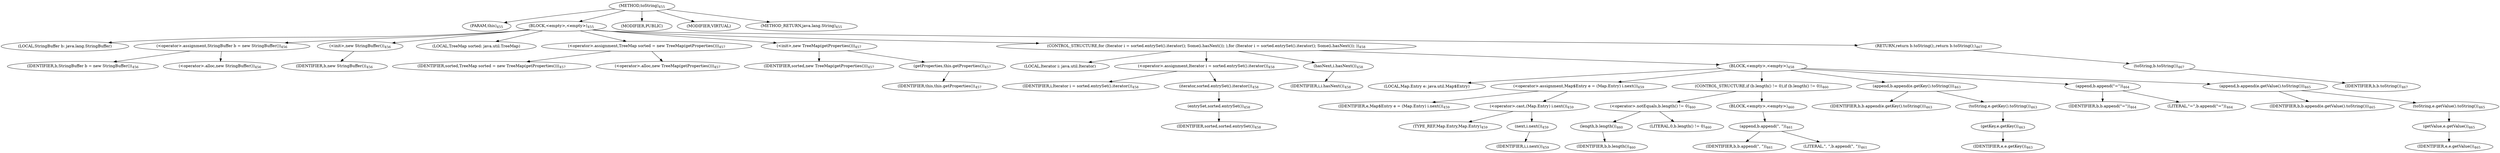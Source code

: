 digraph "toString" {  
"1046" [label = <(METHOD,toString)<SUB>455</SUB>> ]
"109" [label = <(PARAM,this)<SUB>455</SUB>> ]
"1047" [label = <(BLOCK,&lt;empty&gt;,&lt;empty&gt;)<SUB>455</SUB>> ]
"107" [label = <(LOCAL,StringBuffer b: java.lang.StringBuffer)> ]
"1048" [label = <(&lt;operator&gt;.assignment,StringBuffer b = new StringBuffer())<SUB>456</SUB>> ]
"1049" [label = <(IDENTIFIER,b,StringBuffer b = new StringBuffer())<SUB>456</SUB>> ]
"1050" [label = <(&lt;operator&gt;.alloc,new StringBuffer())<SUB>456</SUB>> ]
"1051" [label = <(&lt;init&gt;,new StringBuffer())<SUB>456</SUB>> ]
"106" [label = <(IDENTIFIER,b,new StringBuffer())<SUB>456</SUB>> ]
"111" [label = <(LOCAL,TreeMap sorted: java.util.TreeMap)> ]
"1052" [label = <(&lt;operator&gt;.assignment,TreeMap sorted = new TreeMap(getProperties()))<SUB>457</SUB>> ]
"1053" [label = <(IDENTIFIER,sorted,TreeMap sorted = new TreeMap(getProperties()))<SUB>457</SUB>> ]
"1054" [label = <(&lt;operator&gt;.alloc,new TreeMap(getProperties()))<SUB>457</SUB>> ]
"1055" [label = <(&lt;init&gt;,new TreeMap(getProperties()))<SUB>457</SUB>> ]
"110" [label = <(IDENTIFIER,sorted,new TreeMap(getProperties()))<SUB>457</SUB>> ]
"1056" [label = <(getProperties,this.getProperties())<SUB>457</SUB>> ]
"108" [label = <(IDENTIFIER,this,this.getProperties())<SUB>457</SUB>> ]
"1057" [label = <(CONTROL_STRUCTURE,for (Iterator i = sorted.entrySet().iterator(); Some(i.hasNext()); ),for (Iterator i = sorted.entrySet().iterator(); Some(i.hasNext()); ))<SUB>458</SUB>> ]
"1058" [label = <(LOCAL,Iterator i: java.util.Iterator)> ]
"1059" [label = <(&lt;operator&gt;.assignment,Iterator i = sorted.entrySet().iterator())<SUB>458</SUB>> ]
"1060" [label = <(IDENTIFIER,i,Iterator i = sorted.entrySet().iterator())<SUB>458</SUB>> ]
"1061" [label = <(iterator,sorted.entrySet().iterator())<SUB>458</SUB>> ]
"1062" [label = <(entrySet,sorted.entrySet())<SUB>458</SUB>> ]
"1063" [label = <(IDENTIFIER,sorted,sorted.entrySet())<SUB>458</SUB>> ]
"1064" [label = <(hasNext,i.hasNext())<SUB>458</SUB>> ]
"1065" [label = <(IDENTIFIER,i,i.hasNext())<SUB>458</SUB>> ]
"1066" [label = <(BLOCK,&lt;empty&gt;,&lt;empty&gt;)<SUB>458</SUB>> ]
"1067" [label = <(LOCAL,Map.Entry e: java.util.Map$Entry)> ]
"1068" [label = <(&lt;operator&gt;.assignment,Map$Entry e = (Map.Entry) i.next())<SUB>459</SUB>> ]
"1069" [label = <(IDENTIFIER,e,Map$Entry e = (Map.Entry) i.next())<SUB>459</SUB>> ]
"1070" [label = <(&lt;operator&gt;.cast,(Map.Entry) i.next())<SUB>459</SUB>> ]
"1071" [label = <(TYPE_REF,Map.Entry,Map.Entry)<SUB>459</SUB>> ]
"1072" [label = <(next,i.next())<SUB>459</SUB>> ]
"1073" [label = <(IDENTIFIER,i,i.next())<SUB>459</SUB>> ]
"1074" [label = <(CONTROL_STRUCTURE,if (b.length() != 0),if (b.length() != 0))<SUB>460</SUB>> ]
"1075" [label = <(&lt;operator&gt;.notEquals,b.length() != 0)<SUB>460</SUB>> ]
"1076" [label = <(length,b.length())<SUB>460</SUB>> ]
"1077" [label = <(IDENTIFIER,b,b.length())<SUB>460</SUB>> ]
"1078" [label = <(LITERAL,0,b.length() != 0)<SUB>460</SUB>> ]
"1079" [label = <(BLOCK,&lt;empty&gt;,&lt;empty&gt;)<SUB>460</SUB>> ]
"1080" [label = <(append,b.append(&quot;, &quot;))<SUB>461</SUB>> ]
"1081" [label = <(IDENTIFIER,b,b.append(&quot;, &quot;))<SUB>461</SUB>> ]
"1082" [label = <(LITERAL,&quot;, &quot;,b.append(&quot;, &quot;))<SUB>461</SUB>> ]
"1083" [label = <(append,b.append(e.getKey().toString()))<SUB>463</SUB>> ]
"1084" [label = <(IDENTIFIER,b,b.append(e.getKey().toString()))<SUB>463</SUB>> ]
"1085" [label = <(toString,e.getKey().toString())<SUB>463</SUB>> ]
"1086" [label = <(getKey,e.getKey())<SUB>463</SUB>> ]
"1087" [label = <(IDENTIFIER,e,e.getKey())<SUB>463</SUB>> ]
"1088" [label = <(append,b.append(&quot;=&quot;))<SUB>464</SUB>> ]
"1089" [label = <(IDENTIFIER,b,b.append(&quot;=&quot;))<SUB>464</SUB>> ]
"1090" [label = <(LITERAL,&quot;=&quot;,b.append(&quot;=&quot;))<SUB>464</SUB>> ]
"1091" [label = <(append,b.append(e.getValue().toString()))<SUB>465</SUB>> ]
"1092" [label = <(IDENTIFIER,b,b.append(e.getValue().toString()))<SUB>465</SUB>> ]
"1093" [label = <(toString,e.getValue().toString())<SUB>465</SUB>> ]
"1094" [label = <(getValue,e.getValue())<SUB>465</SUB>> ]
"1095" [label = <(IDENTIFIER,e,e.getValue())<SUB>465</SUB>> ]
"1096" [label = <(RETURN,return b.toString();,return b.toString();)<SUB>467</SUB>> ]
"1097" [label = <(toString,b.toString())<SUB>467</SUB>> ]
"1098" [label = <(IDENTIFIER,b,b.toString())<SUB>467</SUB>> ]
"1099" [label = <(MODIFIER,PUBLIC)> ]
"1100" [label = <(MODIFIER,VIRTUAL)> ]
"1101" [label = <(METHOD_RETURN,java.lang.String)<SUB>455</SUB>> ]
  "1046" -> "109" 
  "1046" -> "1047" 
  "1046" -> "1099" 
  "1046" -> "1100" 
  "1046" -> "1101" 
  "1047" -> "107" 
  "1047" -> "1048" 
  "1047" -> "1051" 
  "1047" -> "111" 
  "1047" -> "1052" 
  "1047" -> "1055" 
  "1047" -> "1057" 
  "1047" -> "1096" 
  "1048" -> "1049" 
  "1048" -> "1050" 
  "1051" -> "106" 
  "1052" -> "1053" 
  "1052" -> "1054" 
  "1055" -> "110" 
  "1055" -> "1056" 
  "1056" -> "108" 
  "1057" -> "1058" 
  "1057" -> "1059" 
  "1057" -> "1064" 
  "1057" -> "1066" 
  "1059" -> "1060" 
  "1059" -> "1061" 
  "1061" -> "1062" 
  "1062" -> "1063" 
  "1064" -> "1065" 
  "1066" -> "1067" 
  "1066" -> "1068" 
  "1066" -> "1074" 
  "1066" -> "1083" 
  "1066" -> "1088" 
  "1066" -> "1091" 
  "1068" -> "1069" 
  "1068" -> "1070" 
  "1070" -> "1071" 
  "1070" -> "1072" 
  "1072" -> "1073" 
  "1074" -> "1075" 
  "1074" -> "1079" 
  "1075" -> "1076" 
  "1075" -> "1078" 
  "1076" -> "1077" 
  "1079" -> "1080" 
  "1080" -> "1081" 
  "1080" -> "1082" 
  "1083" -> "1084" 
  "1083" -> "1085" 
  "1085" -> "1086" 
  "1086" -> "1087" 
  "1088" -> "1089" 
  "1088" -> "1090" 
  "1091" -> "1092" 
  "1091" -> "1093" 
  "1093" -> "1094" 
  "1094" -> "1095" 
  "1096" -> "1097" 
  "1097" -> "1098" 
}
